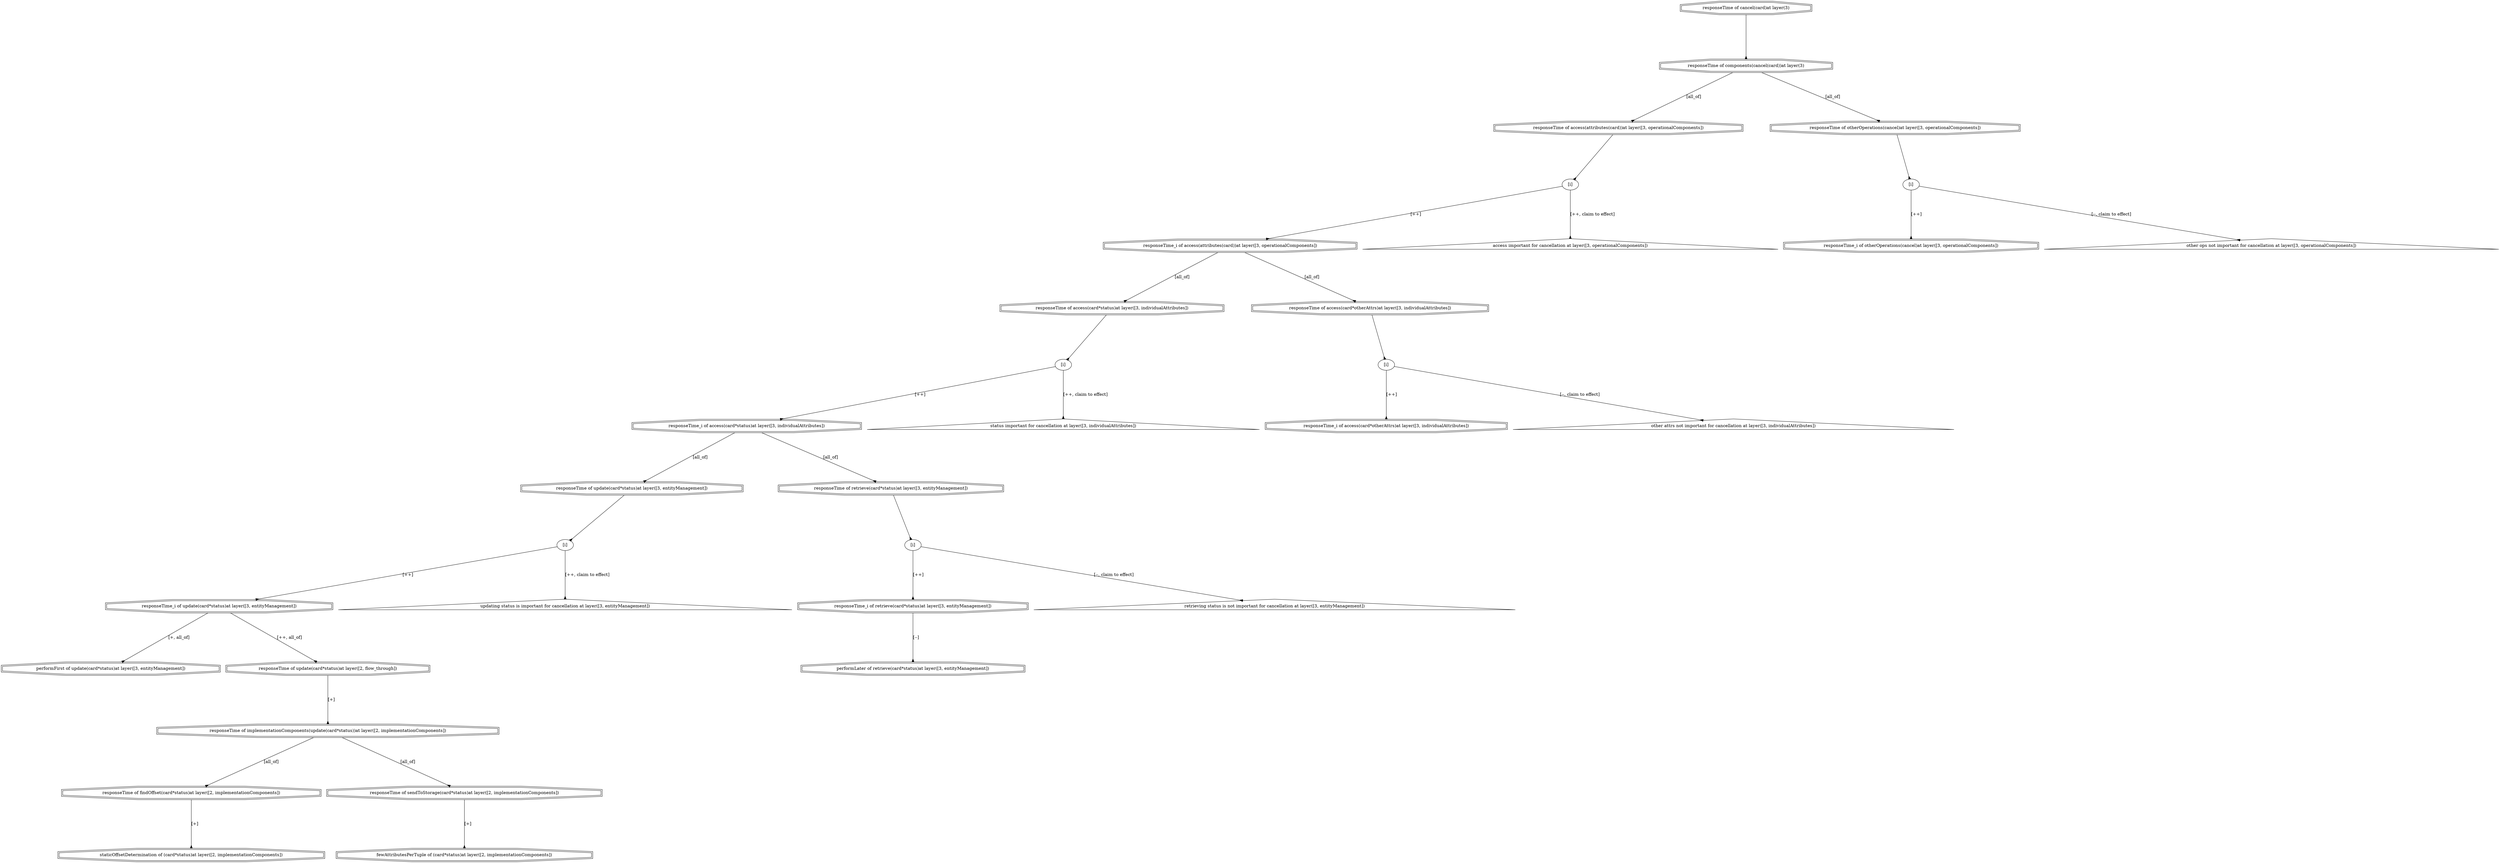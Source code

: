 digraph G { 
 ranksep=2.0; 
subgraph global { 
style=filled; 
 label="global";"responseTime of cancel(card)at layer(3)" [shape=doubleoctagon]; 
"responseTime of components(cancel(card))at layer(3)" [shape=doubleoctagon]; 
"responseTime of access(attributes(card))at layer([3, operationalComponents])" [shape=doubleoctagon]; 
"responseTime of otherOperations(cancel)at layer([3, operationalComponents])" [shape=doubleoctagon]; 
"responseTime_i of access(attributes(card))at layer([3, operationalComponents])" [shape=doubleoctagon]; 
"responseTime_i of otherOperations(cancel)at layer([3, operationalComponents])" [shape=doubleoctagon]; 
"responseTime of access(card*status)at layer([3, individualAttributes])" [shape=doubleoctagon]; 
"responseTime of access(card*otherAttrs)at layer([3, individualAttributes])" [shape=doubleoctagon]; 
"responseTime_i of access(card*status)at layer([3, individualAttributes])" [shape=doubleoctagon]; 
"responseTime_i of access(card*otherAttrs)at layer([3, individualAttributes])" [shape=doubleoctagon]; 
"responseTime of update(card*status)at layer([3, entityManagement])" [shape=doubleoctagon]; 
"responseTime of retrieve(card*status)at layer([3, entityManagement])" [shape=doubleoctagon]; 
"responseTime_i of update(card*status)at layer([3, entityManagement])" [shape=doubleoctagon]; 
"responseTime_i of retrieve(card*status)at layer([3, entityManagement])" [shape=doubleoctagon]; 
"performFirst of update(card*status)at layer([3, entityManagement])" [shape=doubleoctagon]; 
"performLater of retrieve(card*status)at layer([3, entityManagement])" [shape=doubleoctagon]; 
"responseTime of update(card*status)at layer([2, flow_through])" [shape=doubleoctagon]; 
"responseTime of implementationComponents(update(card*status))at layer([2, implementationComponents])" [shape=doubleoctagon]; 
"responseTime of findOffset(card*status)at layer([2, implementationComponents])" [shape=doubleoctagon]; 
"responseTime of sendToStorage(card*status)at layer([2, implementationComponents])" [shape=doubleoctagon]; 
"staticOffsetDetermination of (card*status)at layer([2, implementationComponents])" [shape=doubleoctagon]; 
"fewAttributesPerTuple of (card*status)at layer([2, implementationComponents])" [shape=doubleoctagon]; 
"access important for cancellation at layer([3, operationalComponents])" [shape=triangle]; 
"other ops not important for cancellation at layer([3, operationalComponents])" [shape=triangle]; 
"status important for cancellation at layer([3, individualAttributes])" [shape=triangle]; 
"other attrs not important for cancellation at layer([3, individualAttributes])" [shape=triangle]; 
"updating status is important for cancellation at layer([3, entityManagement])" [shape=triangle]; 
"retrieving status is not important for cancellation at layer([3, entityManagement])" [shape=triangle]; 
"responseTime of access(attributes(card))at layer([3, operationalComponents])^made by responseTime_i of access(attributes(card))at layer([3, operationalComponents])^intermediate" [label="[i]"]; 
"responseTime of otherOperations(cancel)at layer([3, operationalComponents])^made by responseTime_i of otherOperations(cancel)at layer([3, operationalComponents])^intermediate" [label="[i]"]; 
"responseTime of access(card*status)at layer([3, individualAttributes])^made by responseTime_i of access(card*status)at layer([3, individualAttributes])^intermediate" [label="[i]"]; 
"responseTime of access(card*otherAttrs)at layer([3, individualAttributes])^made by responseTime_i of access(card*otherAttrs)at layer([3, individualAttributes])^intermediate" [label="[i]"]; 
"responseTime of update(card*status)at layer([3, entityManagement])^made by responseTime_i of update(card*status)at layer([3, entityManagement])^intermediate" [label="[i]"]; 
"responseTime of retrieve(card*status)at layer([3, entityManagement])^made by responseTime_i of retrieve(card*status)at layer([3, entityManagement])^intermediate" [label="[i]"]; 

} 
"responseTime of cancel(card)at layer(3)" -> "responseTime of components(cancel(card))at layer(3)" [arrowhead=inv]; 
"responseTime of components(cancel(card))at layer(3)" -> "responseTime of access(attributes(card))at layer([3, operationalComponents])" [arrowhead=inv, label="[all_of]"]; 
"responseTime of components(cancel(card))at layer(3)" -> "responseTime of otherOperations(cancel)at layer([3, operationalComponents])" [arrowhead=inv, label="[all_of]"]; 
"responseTime of access(attributes(card))at layer([3, operationalComponents])" -> "responseTime of access(attributes(card))at layer([3, operationalComponents])^made by responseTime_i of access(attributes(card))at layer([3, operationalComponents])^intermediate" [arrowhead=inv]; 
"responseTime of access(attributes(card))at layer([3, operationalComponents])^made by responseTime_i of access(attributes(card))at layer([3, operationalComponents])^intermediate" -> "responseTime_i of access(attributes(card))at layer([3, operationalComponents])" [arrowhead=inv, label="[++]"]; 
"responseTime of access(attributes(card))at layer([3, operationalComponents])^made by responseTime_i of access(attributes(card))at layer([3, operationalComponents])^intermediate" -> "access important for cancellation at layer([3, operationalComponents])" [arrowhead=inv, label="[++, claim to effect]"]; 
"responseTime of otherOperations(cancel)at layer([3, operationalComponents])" -> "responseTime of otherOperations(cancel)at layer([3, operationalComponents])^made by responseTime_i of otherOperations(cancel)at layer([3, operationalComponents])^intermediate" [arrowhead=inv]; 
"responseTime of otherOperations(cancel)at layer([3, operationalComponents])^made by responseTime_i of otherOperations(cancel)at layer([3, operationalComponents])^intermediate" -> "responseTime_i of otherOperations(cancel)at layer([3, operationalComponents])" [arrowhead=inv, label="[++]"]; 
"responseTime of otherOperations(cancel)at layer([3, operationalComponents])^made by responseTime_i of otherOperations(cancel)at layer([3, operationalComponents])^intermediate" -> "other ops not important for cancellation at layer([3, operationalComponents])" [arrowhead=inv, label="[--, claim to effect]"]; 
"responseTime_i of access(attributes(card))at layer([3, operationalComponents])" -> "responseTime of access(card*status)at layer([3, individualAttributes])" [arrowhead=inv, label="[all_of]"]; 
"responseTime_i of access(attributes(card))at layer([3, operationalComponents])" -> "responseTime of access(card*otherAttrs)at layer([3, individualAttributes])" [arrowhead=inv, label="[all_of]"]; 
"responseTime of access(card*status)at layer([3, individualAttributes])" -> "responseTime of access(card*status)at layer([3, individualAttributes])^made by responseTime_i of access(card*status)at layer([3, individualAttributes])^intermediate" [arrowhead=inv]; 
"responseTime of access(card*status)at layer([3, individualAttributes])^made by responseTime_i of access(card*status)at layer([3, individualAttributes])^intermediate" -> "responseTime_i of access(card*status)at layer([3, individualAttributes])" [arrowhead=inv, label="[++]"]; 
"responseTime of access(card*status)at layer([3, individualAttributes])^made by responseTime_i of access(card*status)at layer([3, individualAttributes])^intermediate" -> "status important for cancellation at layer([3, individualAttributes])" [arrowhead=inv, label="[++, claim to effect]"]; 
"responseTime of access(card*otherAttrs)at layer([3, individualAttributes])" -> "responseTime of access(card*otherAttrs)at layer([3, individualAttributes])^made by responseTime_i of access(card*otherAttrs)at layer([3, individualAttributes])^intermediate" [arrowhead=inv]; 
"responseTime of access(card*otherAttrs)at layer([3, individualAttributes])^made by responseTime_i of access(card*otherAttrs)at layer([3, individualAttributes])^intermediate" -> "responseTime_i of access(card*otherAttrs)at layer([3, individualAttributes])" [arrowhead=inv, label="[++]"]; 
"responseTime of access(card*otherAttrs)at layer([3, individualAttributes])^made by responseTime_i of access(card*otherAttrs)at layer([3, individualAttributes])^intermediate" -> "other attrs not important for cancellation at layer([3, individualAttributes])" [arrowhead=inv, label="[--, claim to effect]"]; 
"responseTime_i of access(card*status)at layer([3, individualAttributes])" -> "responseTime of update(card*status)at layer([3, entityManagement])" [arrowhead=inv, label="[all_of]"]; 
"responseTime_i of access(card*status)at layer([3, individualAttributes])" -> "responseTime of retrieve(card*status)at layer([3, entityManagement])" [arrowhead=inv, label="[all_of]"]; 
"responseTime of update(card*status)at layer([3, entityManagement])" -> "responseTime of update(card*status)at layer([3, entityManagement])^made by responseTime_i of update(card*status)at layer([3, entityManagement])^intermediate" [arrowhead=inv]; 
"responseTime of update(card*status)at layer([3, entityManagement])^made by responseTime_i of update(card*status)at layer([3, entityManagement])^intermediate" -> "responseTime_i of update(card*status)at layer([3, entityManagement])" [arrowhead=inv, label="[++]"]; 
"responseTime of update(card*status)at layer([3, entityManagement])^made by responseTime_i of update(card*status)at layer([3, entityManagement])^intermediate" -> "updating status is important for cancellation at layer([3, entityManagement])" [arrowhead=inv, label="[++, claim to effect]"]; 
"responseTime of retrieve(card*status)at layer([3, entityManagement])" -> "responseTime of retrieve(card*status)at layer([3, entityManagement])^made by responseTime_i of retrieve(card*status)at layer([3, entityManagement])^intermediate" [arrowhead=inv]; 
"responseTime of retrieve(card*status)at layer([3, entityManagement])^made by responseTime_i of retrieve(card*status)at layer([3, entityManagement])^intermediate" -> "responseTime_i of retrieve(card*status)at layer([3, entityManagement])" [arrowhead=inv, label="[++]"]; 
"responseTime of retrieve(card*status)at layer([3, entityManagement])^made by responseTime_i of retrieve(card*status)at layer([3, entityManagement])^intermediate" -> "retrieving status is not important for cancellation at layer([3, entityManagement])" [arrowhead=inv, label="[--, claim to effect]"]; 
"responseTime_i of update(card*status)at layer([3, entityManagement])" -> "performFirst of update(card*status)at layer([3, entityManagement])" [arrowhead=inv, label="[+, all_of]"]; 
"responseTime_i of update(card*status)at layer([3, entityManagement])" -> "responseTime of update(card*status)at layer([2, flow_through])" [arrowhead=inv, label="[++, all_of]"]; 
"responseTime_i of retrieve(card*status)at layer([3, entityManagement])" -> "performLater of retrieve(card*status)at layer([3, entityManagement])" [arrowhead=inv, label="[--]"]; 
"responseTime of update(card*status)at layer([2, flow_through])" -> "responseTime of implementationComponents(update(card*status))at layer([2, implementationComponents])" [arrowhead=inv, label="[+]"]; 
"responseTime of implementationComponents(update(card*status))at layer([2, implementationComponents])" -> "responseTime of findOffset(card*status)at layer([2, implementationComponents])" [arrowhead=inv, label="[all_of]"]; 
"responseTime of implementationComponents(update(card*status))at layer([2, implementationComponents])" -> "responseTime of sendToStorage(card*status)at layer([2, implementationComponents])" [arrowhead=inv, label="[all_of]"]; 
"responseTime of findOffset(card*status)at layer([2, implementationComponents])" -> "staticOffsetDetermination of (card*status)at layer([2, implementationComponents])" [arrowhead=inv, label="[+]"]; 
"responseTime of sendToStorage(card*status)at layer([2, implementationComponents])" -> "fewAttributesPerTuple of (card*status)at layer([2, implementationComponents])" [arrowhead=inv, label="[+]"]; 
} 
